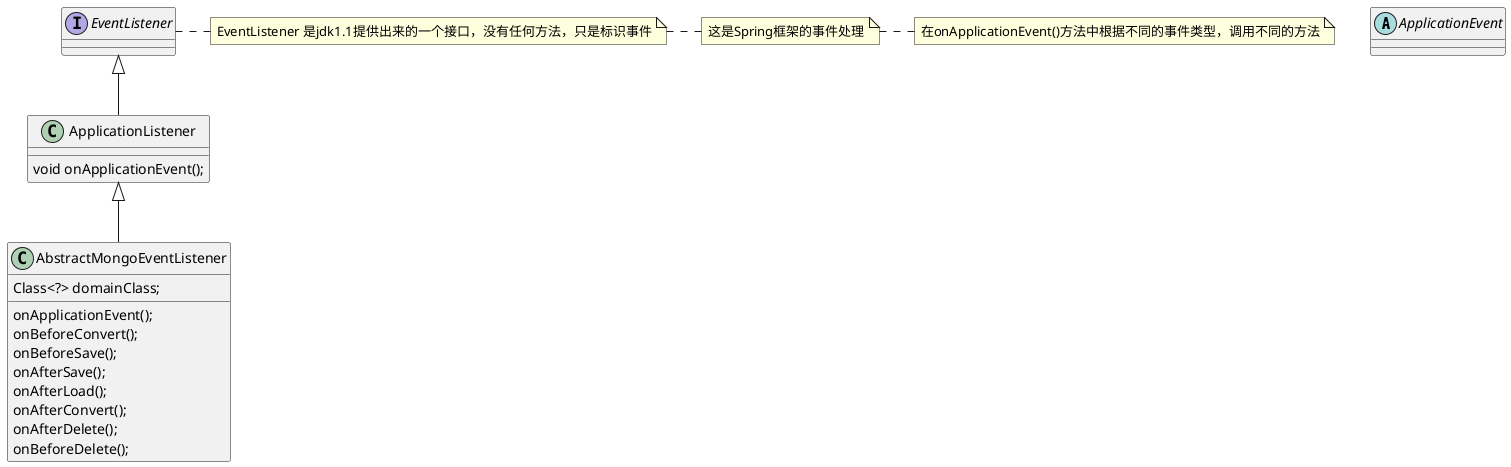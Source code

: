 @startuml

abstract class ApplicationEvent
abstract class AbstractMongoEventListener
interface ApplicationListener
interface EventListener

note right: EventListener 是jdk1.1提供出来的一个接口，没有任何方法，只是标识事件
EventListener <|-- ApplicationListener
note right:这是Spring框架的事件处理
ApplicationListener <|-- AbstractMongoEventListener
note right:在onApplicationEvent()方法中根据不同的事件类型，调用不同的方法
class AbstractMongoEventListener {
Class<?> domainClass;
onApplicationEvent();
onBeforeConvert();
onBeforeSave();
onAfterSave();
onAfterLoad();
onAfterConvert();
onAfterDelete();
onBeforeDelete();
}

class ApplicationListener {
void onApplicationEvent();
}

@enduml
